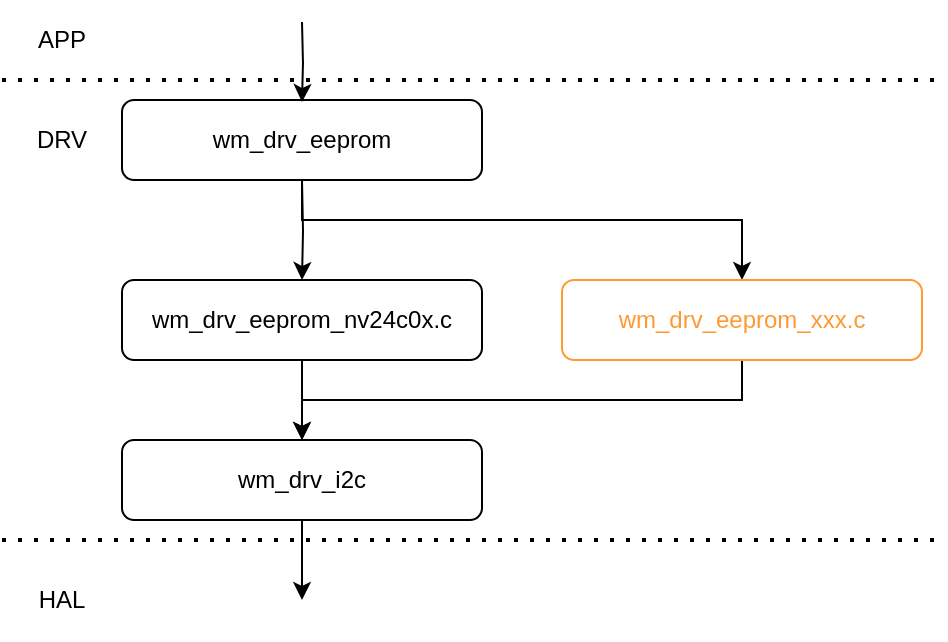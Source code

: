 <mxfile version="21.7.5" type="device">
  <diagram id="C5RBs43oDa-KdzZeNtuy" name="Page-1">
    <mxGraphModel dx="780" dy="504" grid="1" gridSize="10" guides="1" tooltips="1" connect="1" arrows="1" fold="1" page="1" pageScale="1" pageWidth="827" pageHeight="1169" math="0" shadow="0">
      <root>
        <mxCell id="WIyWlLk6GJQsqaUBKTNV-0" />
        <mxCell id="WIyWlLk6GJQsqaUBKTNV-1" parent="WIyWlLk6GJQsqaUBKTNV-0" />
        <mxCell id="WIyWlLk6GJQsqaUBKTNV-3" value="wm_drv_eeprom" style="rounded=1;whiteSpace=wrap;html=1;fontSize=12;glass=0;strokeWidth=1;shadow=0;" parent="WIyWlLk6GJQsqaUBKTNV-1" vertex="1">
          <mxGeometry x="140" y="60" width="180" height="40" as="geometry" />
        </mxCell>
        <mxCell id="AwNgpAJW_r46PJIPHi8B-5" style="edgeStyle=orthogonalEdgeStyle;rounded=0;orthogonalLoop=1;jettySize=auto;html=1;entryX=0.5;entryY=0;entryDx=0;entryDy=0;" edge="1" parent="WIyWlLk6GJQsqaUBKTNV-1" target="AwNgpAJW_r46PJIPHi8B-2">
          <mxGeometry relative="1" as="geometry">
            <mxPoint x="230" y="100" as="sourcePoint" />
          </mxGeometry>
        </mxCell>
        <mxCell id="AwNgpAJW_r46PJIPHi8B-6" style="edgeStyle=orthogonalEdgeStyle;rounded=0;orthogonalLoop=1;jettySize=auto;html=1;entryX=0.5;entryY=0;entryDx=0;entryDy=0;" edge="1" parent="WIyWlLk6GJQsqaUBKTNV-1" target="AwNgpAJW_r46PJIPHi8B-3">
          <mxGeometry relative="1" as="geometry">
            <mxPoint x="230" y="100" as="sourcePoint" />
            <Array as="points">
              <mxPoint x="230" y="120" />
              <mxPoint x="450" y="120" />
            </Array>
          </mxGeometry>
        </mxCell>
        <mxCell id="AwNgpAJW_r46PJIPHi8B-8" style="edgeStyle=orthogonalEdgeStyle;rounded=0;orthogonalLoop=1;jettySize=auto;html=1;entryX=0.5;entryY=0;entryDx=0;entryDy=0;" edge="1" parent="WIyWlLk6GJQsqaUBKTNV-1" source="AwNgpAJW_r46PJIPHi8B-2" target="AwNgpAJW_r46PJIPHi8B-7">
          <mxGeometry relative="1" as="geometry" />
        </mxCell>
        <mxCell id="AwNgpAJW_r46PJIPHi8B-2" value="wm_drv_eeprom_nv24c0x&lt;span style=&quot;background-color: initial;&quot;&gt;.c&lt;/span&gt;" style="rounded=1;whiteSpace=wrap;html=1;fontSize=12;glass=0;strokeWidth=1;shadow=0;" vertex="1" parent="WIyWlLk6GJQsqaUBKTNV-1">
          <mxGeometry x="140" y="150" width="180" height="40" as="geometry" />
        </mxCell>
        <mxCell id="AwNgpAJW_r46PJIPHi8B-9" style="edgeStyle=orthogonalEdgeStyle;rounded=0;orthogonalLoop=1;jettySize=auto;html=1;entryX=0.5;entryY=0;entryDx=0;entryDy=0;exitX=0.5;exitY=1;exitDx=0;exitDy=0;" edge="1" parent="WIyWlLk6GJQsqaUBKTNV-1" source="AwNgpAJW_r46PJIPHi8B-3" target="AwNgpAJW_r46PJIPHi8B-7">
          <mxGeometry relative="1" as="geometry" />
        </mxCell>
        <mxCell id="AwNgpAJW_r46PJIPHi8B-3" value="&lt;font color=&quot;#ff9933&quot;&gt;wm_drv_eeprom_xxx.c&lt;/font&gt;" style="rounded=1;whiteSpace=wrap;html=1;fontSize=12;glass=0;strokeWidth=1;shadow=0;strokeColor=#FF9933;" vertex="1" parent="WIyWlLk6GJQsqaUBKTNV-1">
          <mxGeometry x="360" y="150" width="180" height="40" as="geometry" />
        </mxCell>
        <mxCell id="AwNgpAJW_r46PJIPHi8B-18" style="edgeStyle=orthogonalEdgeStyle;rounded=0;orthogonalLoop=1;jettySize=auto;html=1;" edge="1" parent="WIyWlLk6GJQsqaUBKTNV-1" source="AwNgpAJW_r46PJIPHi8B-7">
          <mxGeometry relative="1" as="geometry">
            <mxPoint x="230" y="310" as="targetPoint" />
          </mxGeometry>
        </mxCell>
        <mxCell id="AwNgpAJW_r46PJIPHi8B-7" value="wm_drv_i2c" style="rounded=1;whiteSpace=wrap;html=1;fontSize=12;glass=0;strokeWidth=1;shadow=0;" vertex="1" parent="WIyWlLk6GJQsqaUBKTNV-1">
          <mxGeometry x="140" y="230" width="180" height="40" as="geometry" />
        </mxCell>
        <mxCell id="AwNgpAJW_r46PJIPHi8B-10" value="" style="endArrow=none;dashed=1;html=1;dashPattern=1 3;strokeWidth=2;rounded=0;exitX=0;exitY=1;exitDx=0;exitDy=0;" edge="1" parent="WIyWlLk6GJQsqaUBKTNV-1" source="AwNgpAJW_r46PJIPHi8B-12">
          <mxGeometry width="50" height="50" relative="1" as="geometry">
            <mxPoint x="120" y="50" as="sourcePoint" />
            <mxPoint x="550" y="50" as="targetPoint" />
          </mxGeometry>
        </mxCell>
        <mxCell id="AwNgpAJW_r46PJIPHi8B-11" value="" style="endArrow=none;dashed=1;html=1;dashPattern=1 3;strokeWidth=2;rounded=0;" edge="1" parent="WIyWlLk6GJQsqaUBKTNV-1">
          <mxGeometry width="50" height="50" relative="1" as="geometry">
            <mxPoint x="80" y="280" as="sourcePoint" />
            <mxPoint x="550" y="280" as="targetPoint" />
          </mxGeometry>
        </mxCell>
        <mxCell id="AwNgpAJW_r46PJIPHi8B-12" value="APP" style="rounded=1;whiteSpace=wrap;html=1;fontSize=12;glass=0;strokeWidth=1;shadow=0;fillColor=none;strokeColor=none;" vertex="1" parent="WIyWlLk6GJQsqaUBKTNV-1">
          <mxGeometry x="80" y="10" width="60" height="40" as="geometry" />
        </mxCell>
        <mxCell id="AwNgpAJW_r46PJIPHi8B-14" value="DRV" style="rounded=1;whiteSpace=wrap;html=1;fontSize=12;glass=0;strokeWidth=1;shadow=0;fillColor=none;strokeColor=none;" vertex="1" parent="WIyWlLk6GJQsqaUBKTNV-1">
          <mxGeometry x="80" y="60" width="60" height="40" as="geometry" />
        </mxCell>
        <mxCell id="AwNgpAJW_r46PJIPHi8B-15" value="HAL" style="rounded=1;whiteSpace=wrap;html=1;fontSize=12;glass=0;strokeWidth=1;shadow=0;fillColor=none;strokeColor=none;" vertex="1" parent="WIyWlLk6GJQsqaUBKTNV-1">
          <mxGeometry x="80" y="290" width="60" height="40" as="geometry" />
        </mxCell>
        <mxCell id="AwNgpAJW_r46PJIPHi8B-17" style="edgeStyle=orthogonalEdgeStyle;rounded=0;orthogonalLoop=1;jettySize=auto;html=1;entryX=0.5;entryY=0;entryDx=0;entryDy=0;" edge="1" parent="WIyWlLk6GJQsqaUBKTNV-1">
          <mxGeometry relative="1" as="geometry">
            <mxPoint x="230" y="21" as="sourcePoint" />
            <mxPoint x="230" y="61" as="targetPoint" />
          </mxGeometry>
        </mxCell>
      </root>
    </mxGraphModel>
  </diagram>
</mxfile>
